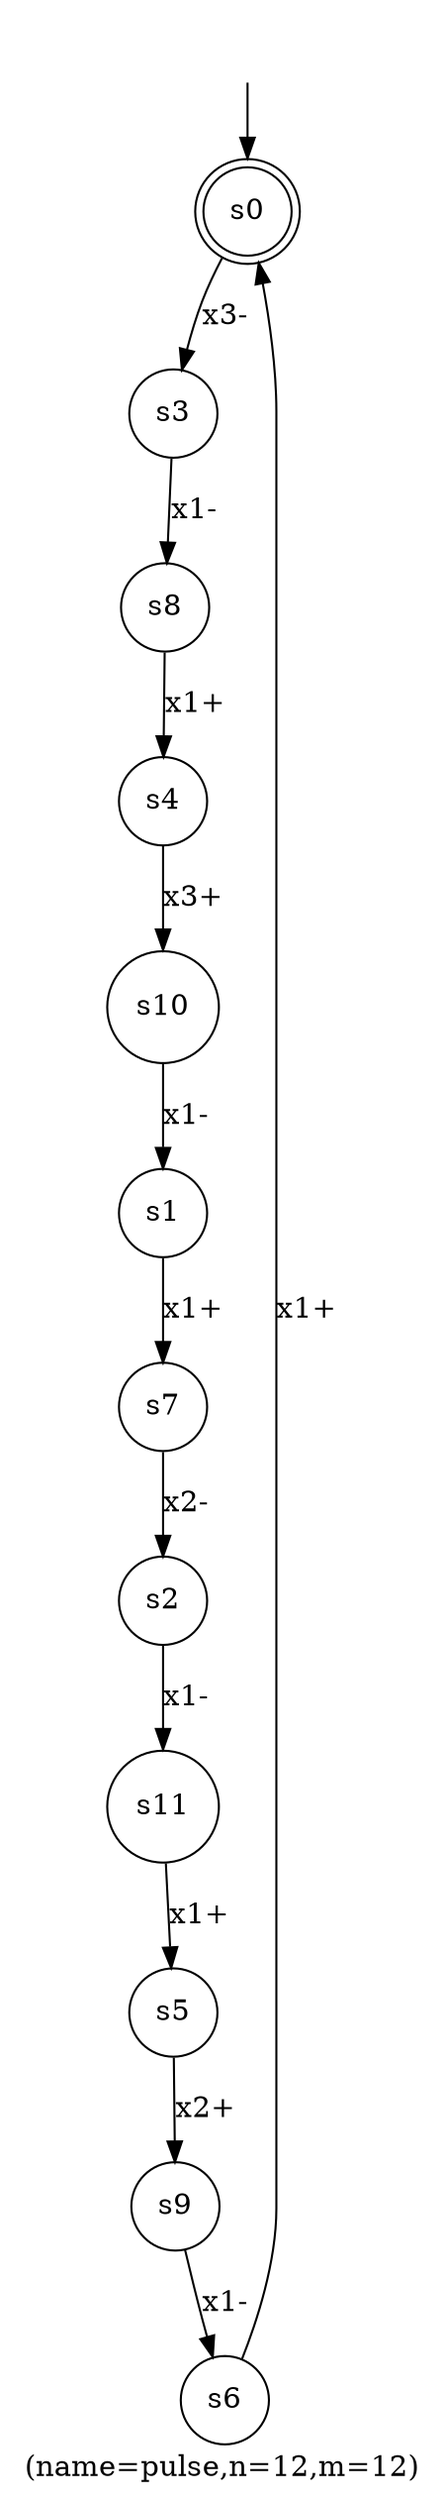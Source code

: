 digraph pulse{
	label="(name=pulse,n=12,m=12)";
	_nil [style = "invis"];
	node [shape = doublecircle]; s0;
	node [shape = circle];
	_nil -> s0;
	s5->s9[label="x2+"];
	s0->s3[label="x3-"];
	s9->s6[label="x1-"];
	s3->s8[label="x1-"];
	s10->s1[label="x1-"];
	s2->s11[label="x1-"];
	s7->s2[label="x2-"];
	s4->s10[label="x3+"];
	s8->s4[label="x1+"];
	s6->s0[label="x1+"];
	s1->s7[label="x1+"];
	s11->s5[label="x1+"];
}
